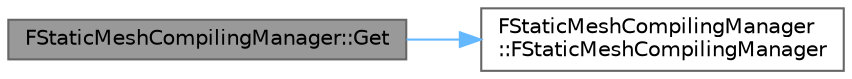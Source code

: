 digraph "FStaticMeshCompilingManager::Get"
{
 // INTERACTIVE_SVG=YES
 // LATEX_PDF_SIZE
  bgcolor="transparent";
  edge [fontname=Helvetica,fontsize=10,labelfontname=Helvetica,labelfontsize=10];
  node [fontname=Helvetica,fontsize=10,shape=box,height=0.2,width=0.4];
  rankdir="LR";
  Node1 [id="Node000001",label="FStaticMeshCompilingManager::Get",height=0.2,width=0.4,color="gray40", fillcolor="grey60", style="filled", fontcolor="black",tooltip=" "];
  Node1 -> Node2 [id="edge1_Node000001_Node000002",color="steelblue1",style="solid",tooltip=" "];
  Node2 [id="Node000002",label="FStaticMeshCompilingManager\l::FStaticMeshCompilingManager",height=0.2,width=0.4,color="grey40", fillcolor="white", style="filled",URL="$dc/d21/classFStaticMeshCompilingManager.html#a7a22b8ef8c71fd1fa0638e3ecb25042d",tooltip=" "];
}

